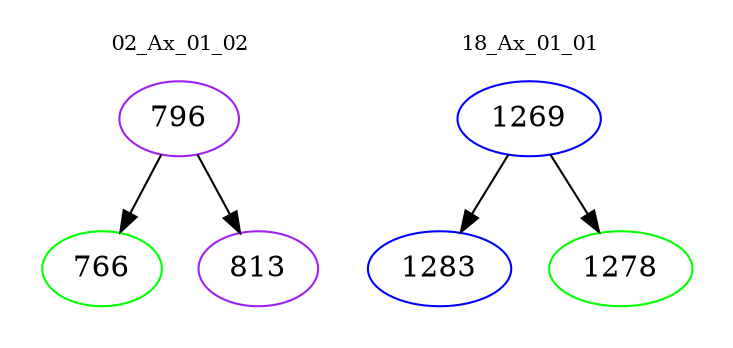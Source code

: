 digraph{
subgraph cluster_0 {
color = white
label = "02_Ax_01_02";
fontsize=10;
T0_796 [label="796", color="purple"]
T0_796 -> T0_766 [color="black"]
T0_766 [label="766", color="green"]
T0_796 -> T0_813 [color="black"]
T0_813 [label="813", color="purple"]
}
subgraph cluster_1 {
color = white
label = "18_Ax_01_01";
fontsize=10;
T1_1269 [label="1269", color="blue"]
T1_1269 -> T1_1283 [color="black"]
T1_1283 [label="1283", color="blue"]
T1_1269 -> T1_1278 [color="black"]
T1_1278 [label="1278", color="green"]
}
}
